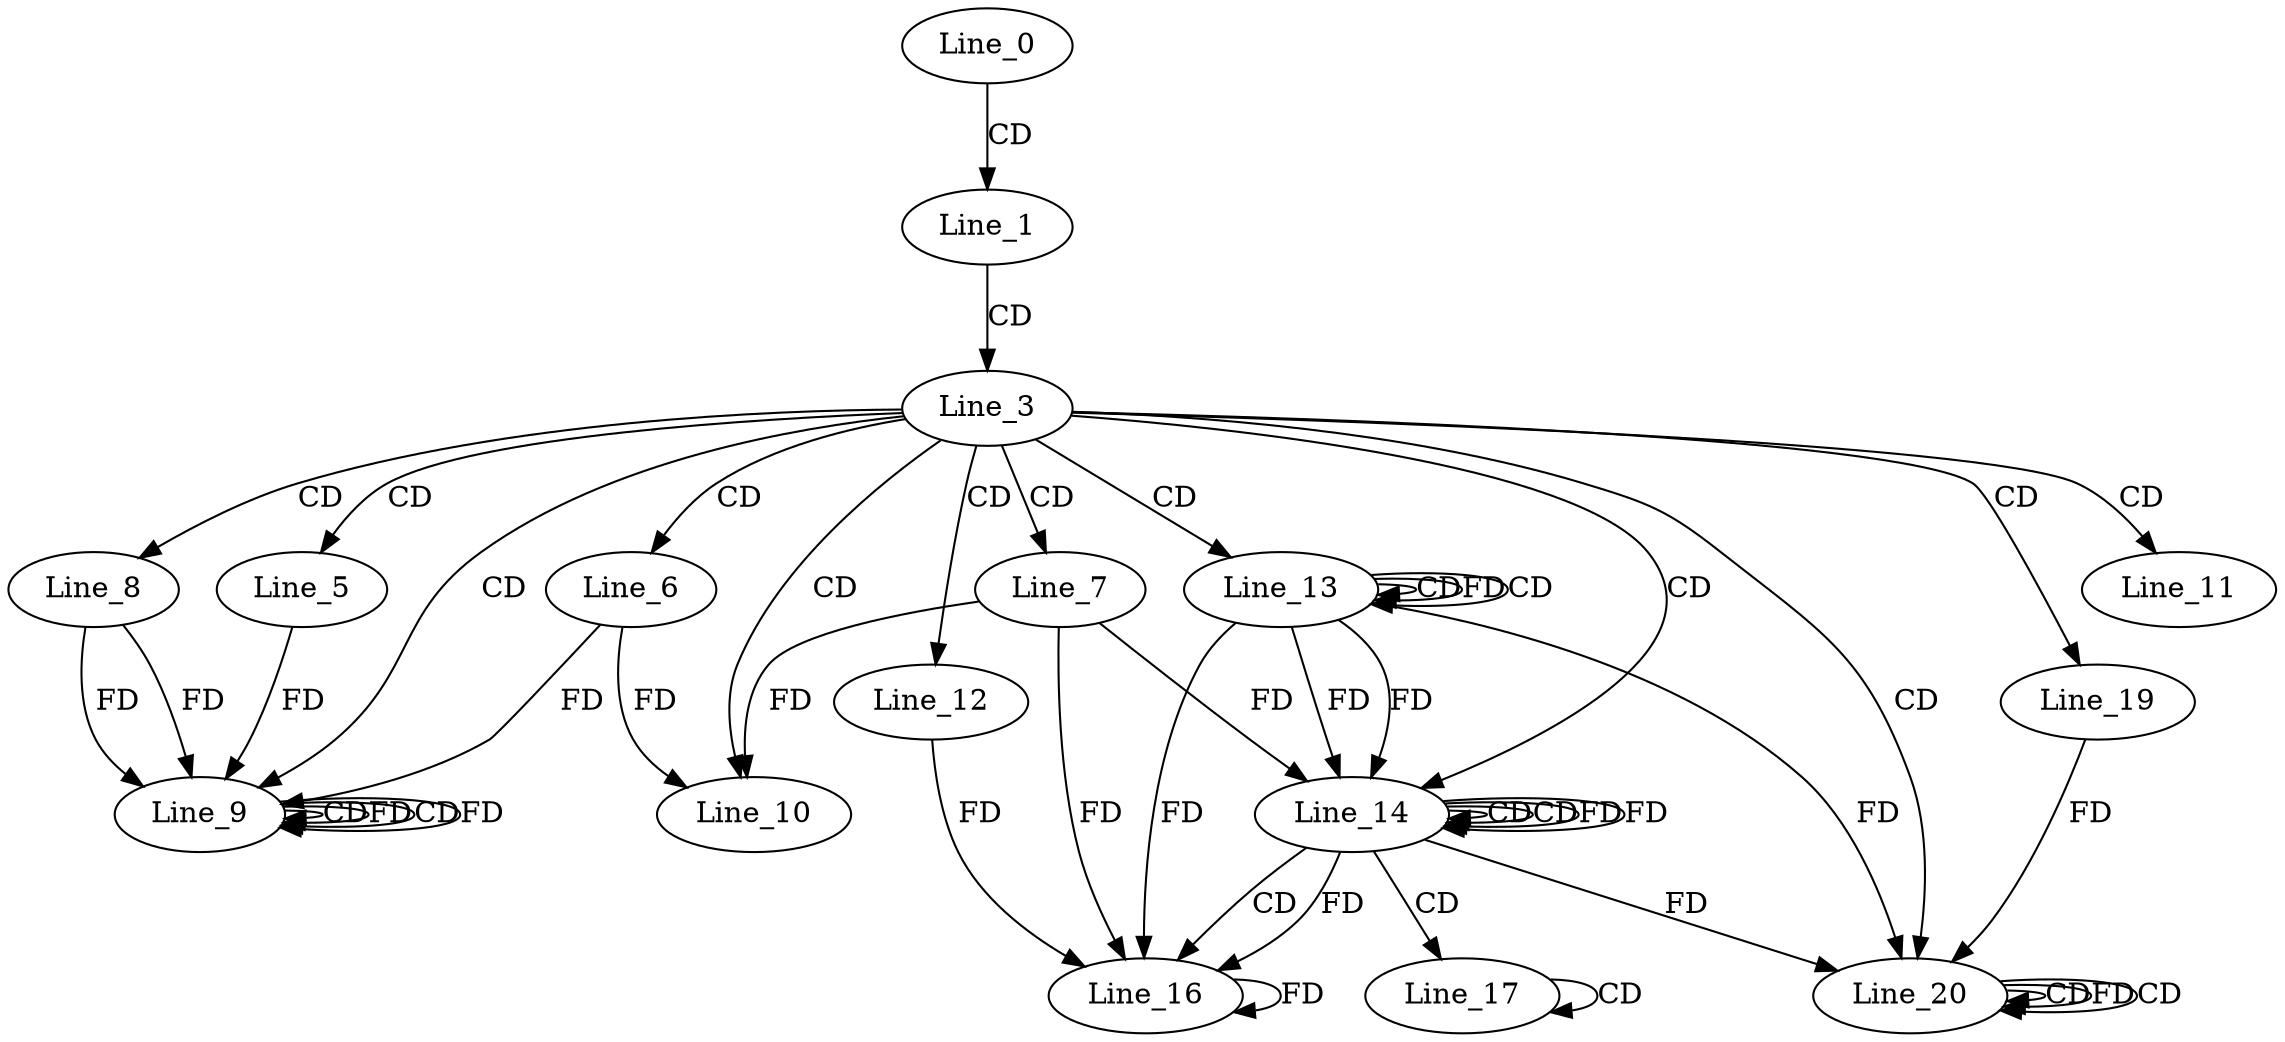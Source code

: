 digraph G {
  Line_0;
  Line_1;
  Line_3;
  Line_5;
  Line_6;
  Line_7;
  Line_8;
  Line_9;
  Line_9;
  Line_9;
  Line_9;
  Line_10;
  Line_10;
  Line_11;
  Line_12;
  Line_13;
  Line_13;
  Line_13;
  Line_13;
  Line_14;
  Line_14;
  Line_14;
  Line_14;
  Line_16;
  Line_16;
  Line_17;
  Line_17;
  Line_19;
  Line_20;
  Line_20;
  Line_20;
  Line_20;
  Line_20;
  Line_0 -> Line_1 [ label="CD" ];
  Line_1 -> Line_3 [ label="CD" ];
  Line_3 -> Line_5 [ label="CD" ];
  Line_3 -> Line_6 [ label="CD" ];
  Line_3 -> Line_7 [ label="CD" ];
  Line_3 -> Line_8 [ label="CD" ];
  Line_3 -> Line_9 [ label="CD" ];
  Line_9 -> Line_9 [ label="CD" ];
  Line_9 -> Line_9 [ label="FD" ];
  Line_8 -> Line_9 [ label="FD" ];
  Line_5 -> Line_9 [ label="FD" ];
  Line_9 -> Line_9 [ label="CD" ];
  Line_6 -> Line_9 [ label="FD" ];
  Line_9 -> Line_9 [ label="FD" ];
  Line_8 -> Line_9 [ label="FD" ];
  Line_3 -> Line_10 [ label="CD" ];
  Line_7 -> Line_10 [ label="FD" ];
  Line_6 -> Line_10 [ label="FD" ];
  Line_3 -> Line_11 [ label="CD" ];
  Line_3 -> Line_12 [ label="CD" ];
  Line_3 -> Line_13 [ label="CD" ];
  Line_13 -> Line_13 [ label="CD" ];
  Line_13 -> Line_13 [ label="FD" ];
  Line_13 -> Line_13 [ label="CD" ];
  Line_3 -> Line_14 [ label="CD" ];
  Line_14 -> Line_14 [ label="CD" ];
  Line_13 -> Line_14 [ label="FD" ];
  Line_7 -> Line_14 [ label="FD" ];
  Line_14 -> Line_14 [ label="CD" ];
  Line_14 -> Line_14 [ label="FD" ];
  Line_13 -> Line_14 [ label="FD" ];
  Line_14 -> Line_16 [ label="CD" ];
  Line_16 -> Line_16 [ label="FD" ];
  Line_12 -> Line_16 [ label="FD" ];
  Line_7 -> Line_16 [ label="FD" ];
  Line_14 -> Line_16 [ label="FD" ];
  Line_13 -> Line_16 [ label="FD" ];
  Line_14 -> Line_17 [ label="CD" ];
  Line_17 -> Line_17 [ label="CD" ];
  Line_3 -> Line_19 [ label="CD" ];
  Line_3 -> Line_20 [ label="CD" ];
  Line_20 -> Line_20 [ label="CD" ];
  Line_14 -> Line_20 [ label="FD" ];
  Line_13 -> Line_20 [ label="FD" ];
  Line_20 -> Line_20 [ label="FD" ];
  Line_20 -> Line_20 [ label="CD" ];
  Line_19 -> Line_20 [ label="FD" ];
  Line_14 -> Line_14 [ label="FD" ];
}
